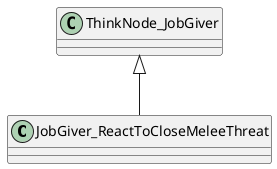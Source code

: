 @startuml
class JobGiver_ReactToCloseMeleeThreat {
}
ThinkNode_JobGiver <|-- JobGiver_ReactToCloseMeleeThreat
@enduml
